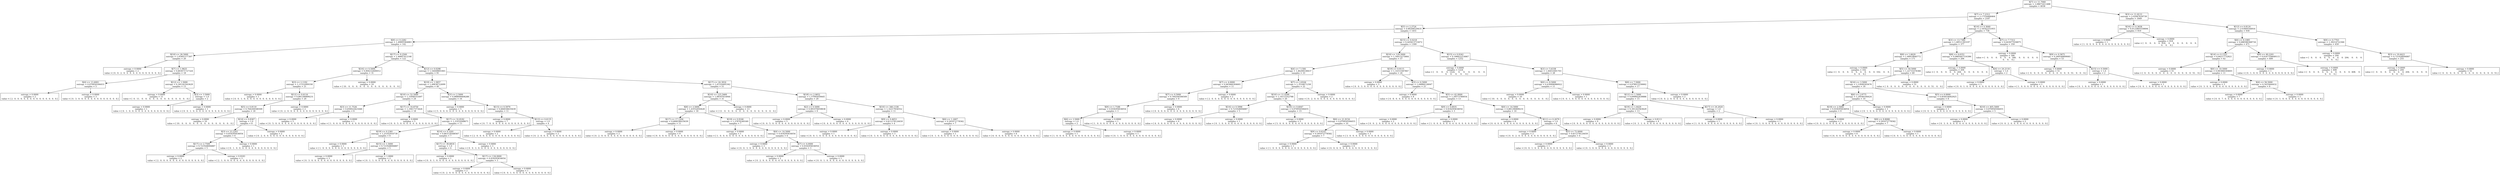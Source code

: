 digraph Tree {
0 [label="X[7] <= 11.7060\nentropy = 3.08671611488\nsamples = 4036", shape="box"] ;
1 [label="X[7] <= 7.2312\nentropy = 2.17554466464\nsamples = 2187", shape="box"] ;
0 -> 1 ;
2 [label="X[5] <= 2.2724\nentropy = 0.86208529435\nsamples = 1451", shape="box"] ;
1 -> 2 ;
3 [label="X[9] <= 0.2282\nentropy = 1.49005564883\nsamples = 142", shape="box"] ;
2 -> 3 ;
4 [label="X[10] <= 26.5000\nentropy = 1.05401577307\nsamples = 20", shape="box"] ;
3 -> 4 ;
5 [label="entropy = 0.0000\nsamples = 2\nvalue = [ 0.  0.  2.  0.  0.  0.  0.  0.  0.  0.  0.  0.  0.  0.  0.]", shape="box"] ;
4 -> 5 ;
6 [label="X[7] <= 1.9625\nentropy = 0.803071727324\nsamples = 18", shape="box"] ;
4 -> 6 ;
7 [label="X[4] <= 13.4001\nentropy = 0.970950594455\nsamples = 5", shape="box"] ;
6 -> 7 ;
8 [label="entropy = 0.0000\nsamples = 2\nvalue = [ 2.  0.  0.  0.  0.  0.  0.  0.  0.  0.  0.  0.  0.  0.  0.]", shape="box"] ;
7 -> 8 ;
9 [label="entropy = 0.0000\nsamples = 3\nvalue = [ 0.  3.  0.  0.  0.  0.  0.  0.  0.  0.  0.  0.  0.  0.  0.]", shape="box"] ;
7 -> 9 ;
10 [label="X[12] <= 1.5000\nentropy = 0.391243563629\nsamples = 13", shape="box"] ;
6 -> 10 ;
11 [label="entropy = 0.0000\nsamples = 11\nvalue = [  0.  11.   0.   0.   0.   0.   0.   0.   0.   0.   0.   0.   0.   0.   0.]", shape="box"] ;
10 -> 11 ;
12 [label="X[3] <= 3.5000\nentropy = 1.0\nsamples = 2", shape="box"] ;
10 -> 12 ;
13 [label="entropy = 0.0000\nsamples = 1\nvalue = [ 0.  1.  0.  0.  0.  0.  0.  0.  0.  0.  0.  0.  0.  0.  0.]", shape="box"] ;
12 -> 13 ;
14 [label="entropy = 0.0000\nsamples = 1\nvalue = [ 0.  0.  1.  0.  0.  0.  0.  0.  0.  0.  0.  0.  0.  0.  0.]", shape="box"] ;
12 -> 14 ;
15 [label="X[17] <= 9.2500\nentropy = 1.46607412146\nsamples = 122", shape="box"] ;
3 -> 15 ;
16 [label="X[16] <= 0.5000\nentropy = 0.904232600012\nsamples = 31", shape="box"] ;
15 -> 16 ;
17 [label="X[3] <= 2.1192\nentropy = 1.11552009358\nsamples = 21", shape="box"] ;
16 -> 17 ;
18 [label="entropy = 0.0000\nsamples = 1\nvalue = [ 0.  0.  1.  0.  0.  0.  0.  0.  0.  0.  0.  0.  0.  0.  0.]", shape="box"] ;
17 -> 18 ;
19 [label="X[12] <= 0.6116\nentropy = 0.881290899231\nsamples = 20", shape="box"] ;
17 -> 19 ;
20 [label="X[5] <= 0.9119\nentropy = 0.764204506509\nsamples = 18", shape="box"] ;
19 -> 20 ;
21 [label="entropy = 0.0000\nsamples = 10\nvalue = [ 10.   0.   0.   0.   0.   0.   0.   0.   0.   0.   0.   0.   0.   0.   0.]", shape="box"] ;
20 -> 21 ;
22 [label="X[14] <= 0.8367\nentropy = 1.0\nsamples = 8", shape="box"] ;
20 -> 22 ;
23 [label="X[3] <= 23.2243\nentropy = 0.918295834054\nsamples = 6", shape="box"] ;
22 -> 23 ;
24 [label="X[17] <= 2.7500\nentropy = 0.721928094887\nsamples = 5", shape="box"] ;
23 -> 24 ;
25 [label="entropy = 0.0000\nsamples = 2\nvalue = [ 2.  0.  0.  0.  0.  0.  0.  0.  0.  0.  0.  0.  0.  0.  0.]", shape="box"] ;
24 -> 25 ;
26 [label="entropy = 0.9183\nsamples = 3\nvalue = [ 2.  1.  0.  0.  0.  0.  0.  0.  0.  0.  0.  0.  0.  0.  0.]", shape="box"] ;
24 -> 26 ;
27 [label="entropy = 0.0000\nsamples = 1\nvalue = [ 0.  1.  0.  0.  0.  0.  0.  0.  0.  0.  0.  0.  0.  0.  0.]", shape="box"] ;
23 -> 27 ;
28 [label="entropy = 0.0000\nsamples = 2\nvalue = [ 0.  2.  0.  0.  0.  0.  0.  0.  0.  0.  0.  0.  0.  0.  0.]", shape="box"] ;
22 -> 28 ;
29 [label="entropy = 0.0000\nsamples = 2\nvalue = [ 0.  2.  0.  0.  0.  0.  0.  0.  0.  0.  0.  0.  0.  0.  0.]", shape="box"] ;
19 -> 29 ;
30 [label="entropy = 0.0000\nsamples = 10\nvalue = [ 10.   0.   0.   0.   0.   0.   0.   0.   0.   0.   0.   0.   0.   0.   0.]", shape="box"] ;
16 -> 30 ;
31 [label="X[12] <= 0.0298\nentropy = 1.54449891065\nsamples = 91", shape="box"] ;
15 -> 31 ;
32 [label="X[19] <= 1.5857\nentropy = 1.49638722699\nsamples = 40", shape="box"] ;
31 -> 32 ;
33 [label="X[10] <= 52.5000\nentropy = 1.33048351697\nsamples = 24", shape="box"] ;
32 -> 33 ;
34 [label="X[3] <= 11.7526\nentropy = 0.650022421648\nsamples = 6", shape="box"] ;
33 -> 34 ;
35 [label="entropy = 0.0000\nsamples = 5\nvalue = [ 0.  5.  0.  0.  0.  0.  0.  0.  0.  0.  0.  0.  0.  0.  0.]", shape="box"] ;
34 -> 35 ;
36 [label="entropy = 0.0000\nsamples = 1\nvalue = [ 1.  0.  0.  0.  0.  0.  0.  0.  0.  0.  0.  0.  0.  0.  0.]", shape="box"] ;
34 -> 36 ;
37 [label="X[17] <= 16.8750\nentropy = 1.19417373426\nsamples = 18", shape="box"] ;
33 -> 37 ;
38 [label="entropy = 0.0000\nsamples = 5\nvalue = [ 0.  0.  5.  0.  0.  0.  0.  0.  0.  0.  0.  0.  0.  0.  0.]", shape="box"] ;
37 -> 38 ;
39 [label="X[17] <= 32.8182\nentropy = 1.31432048671\nsamples = 13", shape="box"] ;
37 -> 39 ;
40 [label="X[19] <= 0.2381\nentropy = 1.25162916739\nsamples = 6", shape="box"] ;
39 -> 40 ;
41 [label="entropy = 0.0000\nsamples = 1\nvalue = [ 1.  0.  0.  0.  0.  0.  0.  0.  0.  0.  0.  0.  0.  0.  0.]", shape="box"] ;
40 -> 41 ;
42 [label="X[15] <= 1.5000\nentropy = 0.721928094887\nsamples = 5", shape="box"] ;
40 -> 42 ;
43 [label="entropy = 0.0000\nsamples = 3\nvalue = [ 0.  3.  0.  0.  0.  0.  0.  0.  0.  0.  0.  0.  0.  0.  0.]", shape="box"] ;
42 -> 43 ;
44 [label="entropy = 1.0000\nsamples = 2\nvalue = [ 0.  1.  1.  0.  0.  0.  0.  0.  0.  0.  0.  0.  0.  0.  0.]", shape="box"] ;
42 -> 44 ;
45 [label="X[14] <= 0.3201\nentropy = 0.863120568567\nsamples = 7", shape="box"] ;
39 -> 45 ;
46 [label="X[17] <= 38.6818\nentropy = 1.0\nsamples = 4", shape="box"] ;
45 -> 46 ;
47 [label="entropy = 0.0000\nsamples = 1\nvalue = [ 0.  0.  1.  0.  0.  0.  0.  0.  0.  0.  0.  0.  0.  0.  0.]", shape="box"] ;
46 -> 47 ;
48 [label="X[17] <= 134.0000\nentropy = 0.918295834054\nsamples = 3", shape="box"] ;
46 -> 48 ;
49 [label="entropy = 0.0000\nsamples = 2\nvalue = [ 0.  2.  0.  0.  0.  0.  0.  0.  0.  0.  0.  0.  0.  0.  0.]", shape="box"] ;
48 -> 49 ;
50 [label="entropy = 0.0000\nsamples = 1\nvalue = [ 0.  0.  1.  0.  0.  0.  0.  0.  0.  0.  0.  0.  0.  0.  0.]", shape="box"] ;
48 -> 50 ;
51 [label="entropy = 0.0000\nsamples = 3\nvalue = [ 0.  0.  3.  0.  0.  0.  0.  0.  0.  0.  0.  0.  0.  0.  0.]", shape="box"] ;
45 -> 51 ;
52 [label="X[3] <= 2.5000\nentropy = 0.988699408288\nsamples = 16", shape="box"] ;
32 -> 52 ;
53 [label="entropy = 0.0000\nsamples = 5\nvalue = [ 5.  0.  0.  0.  0.  0.  0.  0.  0.  0.  0.  0.  0.  0.  0.]", shape="box"] ;
52 -> 53 ;
54 [label="X[13] <= 0.5979\nentropy = 0.684038435639\nsamples = 11", shape="box"] ;
52 -> 54 ;
55 [label="entropy = 0.0000\nsamples = 7\nvalue = [ 0.  7.  0.  0.  0.  0.  0.  0.  0.  0.  0.  0.  0.  0.  0.]", shape="box"] ;
54 -> 55 ;
56 [label="X[13] <= 0.6135\nentropy = 1.0\nsamples = 4", shape="box"] ;
54 -> 56 ;
57 [label="entropy = 0.0000\nsamples = 2\nvalue = [ 2.  0.  0.  0.  0.  0.  0.  0.  0.  0.  0.  0.  0.  0.  0.]", shape="box"] ;
56 -> 57 ;
58 [label="entropy = 0.0000\nsamples = 2\nvalue = [ 0.  2.  0.  0.  0.  0.  0.  0.  0.  0.  0.  0.  0.  0.  0.]", shape="box"] ;
56 -> 58 ;
59 [label="X[17] <= 24.3916\nentropy = 1.41516495342\nsamples = 51", shape="box"] ;
31 -> 59 ;
60 [label="X[10] <= 125.5469\nentropy = 1.08187614944\nsamples = 31", shape="box"] ;
59 -> 60 ;
61 [label="X[8] <= 3.5000\nentropy = 1.43552050428\nsamples = 18", shape="box"] ;
60 -> 61 ;
62 [label="X[17] <= 17.1204\nentropy = 0.684038435639\nsamples = 11", shape="box"] ;
61 -> 62 ;
63 [label="entropy = 0.0000\nsamples = 2\nvalue = [ 0.  2.  0.  0.  0.  0.  0.  0.  0.  0.  0.  0.  0.  0.  0.]", shape="box"] ;
62 -> 63 ;
64 [label="entropy = 0.0000\nsamples = 9\nvalue = [ 9.  0.  0.  0.  0.  0.  0.  0.  0.  0.  0.  0.  0.  0.  0.]", shape="box"] ;
62 -> 64 ;
65 [label="X[19] <= 0.9166\nentropy = 1.37878349349\nsamples = 7", shape="box"] ;
61 -> 65 ;
66 [label="entropy = 0.0000\nsamples = 1\nvalue = [ 1.  0.  0.  0.  0.  0.  0.  0.  0.  0.  0.  0.  0.  0.  0.]", shape="box"] ;
65 -> 66 ;
67 [label="X[4] <= 14.5000\nentropy = 0.918295834054\nsamples = 6", shape="box"] ;
65 -> 67 ;
68 [label="entropy = 0.0000\nsamples = 3\nvalue = [ 0.  0.  3.  0.  0.  0.  0.  0.  0.  0.  0.  0.  0.  0.  0.]", shape="box"] ;
67 -> 68 ;
69 [label="X[7] <= 4.0000\nentropy = 0.918295834054\nsamples = 3", shape="box"] ;
67 -> 69 ;
70 [label="entropy = 0.0000\nsamples = 2\nvalue = [ 0.  2.  0.  0.  0.  0.  0.  0.  0.  0.  0.  0.  0.  0.  0.]", shape="box"] ;
69 -> 70 ;
71 [label="entropy = 0.0000\nsamples = 1\nvalue = [ 0.  0.  1.  0.  0.  0.  0.  0.  0.  0.  0.  0.  0.  0.  0.]", shape="box"] ;
69 -> 71 ;
72 [label="entropy = 0.0000\nsamples = 13\nvalue = [ 13.   0.   0.   0.   0.   0.   0.   0.   0.   0.   0.   0.   0.   0.   0.]", shape="box"] ;
60 -> 72 ;
73 [label="X[18] <= 2.0652\nentropy = 1.57095059445\nsamples = 20", shape="box"] ;
59 -> 73 ;
74 [label="X[2] <= 0.5000\nentropy = 0.991076059838\nsamples = 9", shape="box"] ;
73 -> 74 ;
75 [label="entropy = 0.0000\nsamples = 5\nvalue = [ 0.  0.  5.  0.  0.  0.  0.  0.  0.  0.  0.  0.  0.  0.  0.]", shape="box"] ;
74 -> 75 ;
76 [label="entropy = 0.0000\nsamples = 4\nvalue = [ 0.  4.  0.  0.  0.  0.  0.  0.  0.  0.  0.  0.  0.  0.  0.]", shape="box"] ;
74 -> 76 ;
77 [label="X[10] <= 346.1338\nentropy = 1.32217934552\nsamples = 11", shape="box"] ;
73 -> 77 ;
78 [label="X[9] <= 0.4653\nentropy = 0.811278124459\nsamples = 4", shape="box"] ;
77 -> 78 ;
79 [label="entropy = 0.0000\nsamples = 1\nvalue = [ 0.  0.  1.  0.  0.  0.  0.  0.  0.  0.  0.  0.  0.  0.  0.]", shape="box"] ;
78 -> 79 ;
80 [label="entropy = 0.0000\nsamples = 3\nvalue = [ 0.  3.  0.  0.  0.  0.  0.  0.  0.  0.  0.  0.  0.  0.  0.]", shape="box"] ;
78 -> 80 ;
81 [label="X[6] <= 1.2407\nentropy = 0.591672778582\nsamples = 7", shape="box"] ;
77 -> 81 ;
82 [label="entropy = 0.0000\nsamples = 1\nvalue = [ 0.  1.  0.  0.  0.  0.  0.  0.  0.  0.  0.  0.  0.  0.  0.]", shape="box"] ;
81 -> 82 ;
83 [label="entropy = 0.0000\nsamples = 6\nvalue = [ 6.  0.  0.  0.  0.  0.  0.  0.  0.  0.  0.  0.  0.  0.  0.]", shape="box"] ;
81 -> 83 ;
84 [label="X[15] <= 0.0218\nentropy = 0.445613733472\nsamples = 1309", shape="box"] ;
2 -> 84 ;
85 [label="X[10] <= 129.5000\nentropy = 1.54415275664\nsamples = 57", shape="box"] ;
84 -> 85 ;
86 [label="X[4] <= 7.1581\nentropy = 1.46209338437\nsamples = 33", shape="box"] ;
85 -> 86 ;
87 [label="X[7] <= 4.0000\nentropy = 0.945660304601\nsamples = 11", shape="box"] ;
86 -> 87 ;
88 [label="X[7] <= 0.5000\nentropy = 0.764204506509\nsamples = 9", shape="box"] ;
87 -> 88 ;
89 [label="X[9] <= 1.7188\nentropy = 0.918295834054\nsamples = 3", shape="box"] ;
88 -> 89 ;
90 [label="X[6] <= 3.5000\nentropy = 1.0\nsamples = 2", shape="box"] ;
89 -> 90 ;
91 [label="entropy = 0.0000\nsamples = 1\nvalue = [ 1.  0.  0.  0.  0.  0.  0.  0.  0.  0.  0.  0.  0.  0.  0.]", shape="box"] ;
90 -> 91 ;
92 [label="entropy = 0.0000\nsamples = 1\nvalue = [ 0.  1.  0.  0.  0.  0.  0.  0.  0.  0.  0.  0.  0.  0.  0.]", shape="box"] ;
90 -> 92 ;
93 [label="entropy = 0.0000\nsamples = 1\nvalue = [ 1.  0.  0.  0.  0.  0.  0.  0.  0.  0.  0.  0.  0.  0.  0.]", shape="box"] ;
89 -> 93 ;
94 [label="entropy = 0.0000\nsamples = 6\nvalue = [ 0.  6.  0.  0.  0.  0.  0.  0.  0.  0.  0.  0.  0.  0.  0.]", shape="box"] ;
88 -> 94 ;
95 [label="entropy = 0.0000\nsamples = 2\nvalue = [ 2.  0.  0.  0.  0.  0.  0.  0.  0.  0.  0.  0.  0.  0.  0.]", shape="box"] ;
87 -> 95 ;
96 [label="X[7] <= 2.8164\nentropy = 1.3516871258\nsamples = 22", shape="box"] ;
86 -> 96 ;
97 [label="X[10] <= 11.0290\nentropy = 1.14115352788\nsamples = 20", shape="box"] ;
96 -> 97 ;
98 [label="X[14] <= 0.5996\nentropy = 0.721928094887\nsamples = 5", shape="box"] ;
97 -> 98 ;
99 [label="entropy = 0.0000\nsamples = 4\nvalue = [ 4.  0.  0.  0.  0.  0.  0.  0.  0.  0.  0.  0.  0.  0.  0.]", shape="box"] ;
98 -> 99 ;
100 [label="entropy = 0.0000\nsamples = 1\nvalue = [ 0.  1.  0.  0.  0.  0.  0.  0.  0.  0.  0.  0.  0.  0.  0.]", shape="box"] ;
98 -> 100 ;
101 [label="X[19] <= 0.6047\nentropy = 0.970950594455\nsamples = 15", shape="box"] ;
97 -> 101 ;
102 [label="entropy = 0.0000\nsamples = 5\nvalue = [ 5.  0.  0.  0.  0.  0.  0.  0.  0.  0.  0.  0.  0.  0.  0.]", shape="box"] ;
101 -> 102 ;
103 [label="X[6] <= 21.9154\nentropy = 0.970950594455\nsamples = 10", shape="box"] ;
101 -> 103 ;
104 [label="X[9] <= 0.6143\nentropy = 0.591672778582\nsamples = 7", shape="box"] ;
103 -> 104 ;
105 [label="entropy = 0.0000\nsamples = 1\nvalue = [ 1.  0.  0.  0.  0.  0.  0.  0.  0.  0.  0.  0.  0.  0.  0.]", shape="box"] ;
104 -> 105 ;
106 [label="entropy = 0.0000\nsamples = 6\nvalue = [ 0.  0.  6.  0.  0.  0.  0.  0.  0.  0.  0.  0.  0.  0.  0.]", shape="box"] ;
104 -> 106 ;
107 [label="entropy = 0.0000\nsamples = 3\nvalue = [ 3.  0.  0.  0.  0.  0.  0.  0.  0.  0.  0.  0.  0.  0.  0.]", shape="box"] ;
103 -> 107 ;
108 [label="entropy = 0.0000\nsamples = 2\nvalue = [ 0.  2.  0.  0.  0.  0.  0.  0.  0.  0.  0.  0.  0.  0.  0.]", shape="box"] ;
96 -> 108 ;
109 [label="X[19] <= 0.9115\nentropy = 1.14315587847\nsamples = 24", shape="box"] ;
85 -> 109 ;
110 [label="entropy = 0.0000\nsamples = 3\nvalue = [ 0.  0.  3.  0.  0.  0.  0.  0.  0.  0.  0.  0.  0.  0.  0.]", shape="box"] ;
109 -> 110 ;
111 [label="X[3] <= 6.5000\nentropy = 1.04884126047\nsamples = 21", shape="box"] ;
109 -> 111 ;
112 [label="entropy = 0.0000\nsamples = 8\nvalue = [ 0.  8.  0.  0.  0.  0.  0.  0.  0.  0.  0.  0.  0.  0.  0.]", shape="box"] ;
111 -> 112 ;
113 [label="X[5] <= 42.0000\nentropy = 1.29573780054\nsamples = 13", shape="box"] ;
111 -> 113 ;
114 [label="X[9] <= 0.6935\nentropy = 0.918295834054\nsamples = 3", shape="box"] ;
113 -> 114 ;
115 [label="entropy = 0.0000\nsamples = 2\nvalue = [ 0.  0.  2.  0.  0.  0.  0.  0.  0.  0.  0.  0.  0.  0.  0.]", shape="box"] ;
114 -> 115 ;
116 [label="entropy = 0.0000\nsamples = 1\nvalue = [ 1.  0.  0.  0.  0.  0.  0.  0.  0.  0.  0.  0.  0.  0.  0.]", shape="box"] ;
114 -> 116 ;
117 [label="X[0] <= 14.5000\nentropy = 0.881290899231\nsamples = 10", shape="box"] ;
113 -> 117 ;
118 [label="entropy = 0.0000\nsamples = 4\nvalue = [ 0.  4.  0.  0.  0.  0.  0.  0.  0.  0.  0.  0.  0.  0.  0.]", shape="box"] ;
117 -> 118 ;
119 [label="X[11] <= 0.2679\nentropy = 1.0\nsamples = 6", shape="box"] ;
117 -> 119 ;
120 [label="entropy = 0.0000\nsamples = 2\nvalue = [ 0.  0.  2.  0.  0.  0.  0.  0.  0.  0.  0.  0.  0.  0.  0.]", shape="box"] ;
119 -> 120 ;
121 [label="X[5] <= 72.0000\nentropy = 0.811278124459\nsamples = 4", shape="box"] ;
119 -> 121 ;
122 [label="entropy = 0.0000\nsamples = 1\nvalue = [ 0.  0.  1.  0.  0.  0.  0.  0.  0.  0.  0.  0.  0.  0.  0.]", shape="box"] ;
121 -> 122 ;
123 [label="entropy = 0.0000\nsamples = 3\nvalue = [ 0.  3.  0.  0.  0.  0.  0.  0.  0.  0.  0.  0.  0.  0.  0.]", shape="box"] ;
121 -> 123 ;
124 [label="X[15] <= 0.9342\nentropy = 0.186822214667\nsamples = 1252", shape="box"] ;
84 -> 124 ;
125 [label="entropy = 0.0000\nsamples = 1224\nvalue = [    0.     0.     0.  1224.     0.     0.     0.     0.     0.     0.
     0.     0.     0.     0.     0.]", shape="box"] ;
124 -> 125 ;
126 [label="X[3] <= 5.6338\nentropy = 1.44451691703\nsamples = 28", shape="box"] ;
124 -> 126 ;
127 [label="X[0] <= 8.5000\nentropy = 0.439496986922\nsamples = 11", shape="box"] ;
126 -> 127 ;
128 [label="entropy = 0.0000\nsamples = 10\nvalue = [ 10.   0.   0.   0.   0.   0.   0.   0.   0.   0.   0.   0.   0.   0.   0.]", shape="box"] ;
127 -> 128 ;
129 [label="entropy = 0.0000\nsamples = 1\nvalue = [ 0.  0.  1.  0.  0.  0.  0.  0.  0.  0.  0.  0.  0.  0.  0.]", shape="box"] ;
127 -> 129 ;
130 [label="X[8] <= 7.5000\nentropy = 0.978015556662\nsamples = 17", shape="box"] ;
126 -> 130 ;
131 [label="X[12] <= 1.5000\nentropy = 0.699842839886\nsamples = 15", shape="box"] ;
130 -> 131 ;
132 [label="X[19] <= 1.6429\nentropy = 0.391243563629\nsamples = 13", shape="box"] ;
131 -> 132 ;
133 [label="entropy = 0.0000\nsamples = 9\nvalue = [ 0.  9.  0.  0.  0.  0.  0.  0.  0.  0.  0.  0.  0.  0.  0.]", shape="box"] ;
132 -> 133 ;
134 [label="entropy = 0.8113\nsamples = 4\nvalue = [ 0.  3.  1.  0.  0.  0.  0.  0.  0.  0.  0.  0.  0.  0.  0.]", shape="box"] ;
132 -> 134 ;
135 [label="X[17] <= 24.2020\nentropy = 1.0\nsamples = 2", shape="box"] ;
131 -> 135 ;
136 [label="entropy = 0.0000\nsamples = 1\nvalue = [ 1.  0.  0.  0.  0.  0.  0.  0.  0.  0.  0.  0.  0.  0.  0.]", shape="box"] ;
135 -> 136 ;
137 [label="entropy = 0.0000\nsamples = 1\nvalue = [ 0.  1.  0.  0.  0.  0.  0.  0.  0.  0.  0.  0.  0.  0.  0.]", shape="box"] ;
135 -> 137 ;
138 [label="entropy = 0.0000\nsamples = 2\nvalue = [ 0.  0.  2.  0.  0.  0.  0.  0.  0.  0.  0.  0.  0.  0.  0.]", shape="box"] ;
130 -> 138 ;
139 [label="X[14] <= 0.3640\nentropy = 2.16542251955\nsamples = 736", shape="box"] ;
1 -> 139 ;
140 [label="X[3] <= 13.7389\nentropy = 1.68511393197\nsamples = 377", shape="box"] ;
139 -> 140 ;
141 [label="X[8] <= 1.6629\nentropy = 1.46819840772\nsamples = 171", shape="box"] ;
140 -> 141 ;
142 [label="entropy = 0.0000\nsamples = 102\nvalue = [   0.    0.    0.    0.    0.    0.    0.    0.    0.  102.    0.    0.
    0.    0.    0.]", shape="box"] ;
141 -> 142 ;
143 [label="X[5] <= 50.5000\nentropy = 1.22731478366\nsamples = 69", shape="box"] ;
141 -> 143 ;
144 [label="X[16] <= 3.5000\nentropy = 1.53049305676\nsamples = 18", shape="box"] ;
143 -> 144 ;
145 [label="X[6] <= 2.9775\nentropy = 1.29546184424\nsamples = 10", shape="box"] ;
144 -> 145 ;
146 [label="X[18] <= 2.5000\nentropy = 0.918295834054\nsamples = 9", shape="box"] ;
145 -> 146 ;
147 [label="entropy = 0.0000\nsamples = 2\nvalue = [ 0.  0.  2.  0.  0.  0.  0.  0.  0.  0.  0.  0.  0.  0.  0.]", shape="box"] ;
146 -> 147 ;
148 [label="X[8] <= 8.8088\nentropy = 0.591672778582\nsamples = 7", shape="box"] ;
146 -> 148 ;
149 [label="entropy = 0.0000\nsamples = 6\nvalue = [ 6.  0.  0.  0.  0.  0.  0.  0.  0.  0.  0.  0.  0.  0.  0.]", shape="box"] ;
148 -> 149 ;
150 [label="entropy = 0.0000\nsamples = 1\nvalue = [ 0.  0.  1.  0.  0.  0.  0.  0.  0.  0.  0.  0.  0.  0.  0.]", shape="box"] ;
148 -> 150 ;
151 [label="entropy = 0.0000\nsamples = 1\nvalue = [ 0.  1.  0.  0.  0.  0.  0.  0.  0.  0.  0.  0.  0.  0.  0.]", shape="box"] ;
145 -> 151 ;
152 [label="X[5] <= 6.0000\nentropy = 0.954434002925\nsamples = 8", shape="box"] ;
144 -> 152 ;
153 [label="entropy = 0.0000\nsamples = 3\nvalue = [ 0.  0.  3.  0.  0.  0.  0.  0.  0.  0.  0.  0.  0.  0.  0.]", shape="box"] ;
152 -> 153 ;
154 [label="X[10] <= 405.5000\nentropy = 0.970950594455\nsamples = 5", shape="box"] ;
152 -> 154 ;
155 [label="entropy = 0.0000\nsamples = 3\nvalue = [ 0.  3.  0.  0.  0.  0.  0.  0.  0.  0.  0.  0.  0.  0.  0.]", shape="box"] ;
154 -> 155 ;
156 [label="entropy = 0.0000\nsamples = 2\nvalue = [ 0.  0.  2.  0.  0.  0.  0.  0.  0.  0.  0.  0.  0.  0.  0.]", shape="box"] ;
154 -> 156 ;
157 [label="entropy = 0.0000\nsamples = 51\nvalue = [  0.   0.   0.   0.   0.   0.   0.   0.   0.   0.   0.   0.  51.   0.   0.]", shape="box"] ;
143 -> 157 ;
158 [label="X[8] <= 6.6351\nentropy = 0.0885647516386\nsamples = 206", shape="box"] ;
140 -> 158 ;
159 [label="entropy = 0.0000\nsamples = 204\nvalue = [   0.    0.    0.    0.    0.  204.    0.    0.    0.    0.    0.    0.
    0.    0.    0.]", shape="box"] ;
158 -> 159 ;
160 [label="X[4] <= 24.2118\nentropy = 1.0\nsamples = 2", shape="box"] ;
158 -> 160 ;
161 [label="entropy = 0.0000\nsamples = 1\nvalue = [ 0.  0.  1.  0.  0.  0.  0.  0.  0.  0.  0.  0.  0.  0.  0.]", shape="box"] ;
160 -> 161 ;
162 [label="entropy = 0.0000\nsamples = 1\nvalue = [ 1.  0.  0.  0.  0.  0.  0.  0.  0.  0.  0.  0.  0.  0.  0.]", shape="box"] ;
160 -> 162 ;
163 [label="X[7] <= 7.7312\nentropy = 0.643677436875\nsamples = 359", shape="box"] ;
139 -> 163 ;
164 [label="entropy = 0.0000\nsamples = 306\nvalue = [   0.    0.    0.    0.    0.    0.  306.    0.    0.    0.    0.    0.
    0.    0.    0.]", shape="box"] ;
163 -> 164 ;
165 [label="X[9] <= 0.5875\nentropy = 0.269548899081\nsamples = 53", shape="box"] ;
163 -> 165 ;
166 [label="entropy = 0.0000\nsamples = 51\nvalue = [  0.   0.   0.   0.   0.   0.   0.   0.   0.   0.   0.  51.   0.   0.   0.]", shape="box"] ;
165 -> 166 ;
167 [label="X[15] <= 0.5000\nentropy = 1.0\nsamples = 2", shape="box"] ;
165 -> 167 ;
168 [label="entropy = 0.0000\nsamples = 1\nvalue = [ 0.  1.  0.  0.  0.  0.  0.  0.  0.  0.  0.  0.  0.  0.  0.]", shape="box"] ;
167 -> 168 ;
169 [label="entropy = 0.0000\nsamples = 1\nvalue = [ 0.  0.  1.  0.  0.  0.  0.  0.  0.  0.  0.  0.  0.  0.  0.]", shape="box"] ;
167 -> 169 ;
170 [label="X[3] <= 11.8133\nentropy = 2.02947639739\nsamples = 1849", shape="box"] ;
0 -> 170 ;
171 [label="X[16] <= 0.3658\nentropy = 0.0122805559094\nsamples = 919", shape="box"] ;
170 -> 171 ;
172 [label="entropy = 0.0000\nsamples = 1\nvalue = [ 1.  0.  0.  0.  0.  0.  0.  0.  0.  0.  0.  0.  0.  0.  0.]", shape="box"] ;
171 -> 172 ;
173 [label="entropy = 0.0000\nsamples = 918\nvalue = [   0.    0.    0.    0.  918.    0.    0.    0.    0.    0.    0.    0.
    0.    0.    0.]", shape="box"] ;
171 -> 173 ;
174 [label="X[12] <= 6.8124\nentropy = 2.03469164916\nsamples = 930", shape="box"] ;
170 -> 174 ;
175 [label="X[6] <= 8.1085\nentropy = 0.686580368734\nsamples = 471", shape="box"] ;
174 -> 175 ;
176 [label="X[14] <= 0.1525\nentropy = 0.84217732821\nsamples = 62", shape="box"] ;
175 -> 176 ;
177 [label="entropy = 0.0000\nsamples = 51\nvalue = [  0.   0.   0.   0.   0.   0.   0.   0.   0.   0.   0.   0.   0.  51.   0.]", shape="box"] ;
176 -> 177 ;
178 [label="X[0] <= 10.5000\nentropy = 0.945660304601\nsamples = 11", shape="box"] ;
176 -> 178 ;
179 [label="entropy = 0.0000\nsamples = 3\nvalue = [ 0.  3.  0.  0.  0.  0.  0.  0.  0.  0.  0.  0.  0.  0.  0.]", shape="box"] ;
178 -> 179 ;
180 [label="X[4] <= 56.5000\nentropy = 0.5435644432\nsamples = 8", shape="box"] ;
178 -> 180 ;
181 [label="entropy = 0.0000\nsamples = 7\nvalue = [ 0.  0.  7.  0.  0.  0.  0.  0.  0.  0.  0.  0.  0.  0.  0.]", shape="box"] ;
180 -> 181 ;
182 [label="entropy = 0.0000\nsamples = 1\nvalue = [ 0.  1.  0.  0.  0.  0.  0.  0.  0.  0.  0.  0.  0.  0.  0.]", shape="box"] ;
180 -> 182 ;
183 [label="X[4] <= 49.2201\nentropy = 0.0247356649115\nsamples = 409", shape="box"] ;
175 -> 183 ;
184 [label="entropy = 0.0000\nsamples = 1\nvalue = [ 0.  1.  0.  0.  0.  0.  0.  0.  0.  0.  0.  0.  0.  0.  0.]", shape="box"] ;
183 -> 184 ;
185 [label="entropy = 0.0000\nsamples = 408\nvalue = [   0.    0.    0.    0.    0.    0.    0.    0.    0.    0.  408.    0.
    0.    0.    0.]", shape="box"] ;
183 -> 185 ;
186 [label="X[9] <= 0.7703\nentropy = 1.39214722366\nsamples = 459", shape="box"] ;
174 -> 186 ;
187 [label="entropy = 0.0000\nsamples = 204\nvalue = [   0.    0.    0.    0.    0.    0.    0.    0.  204.    0.    0.    0.
    0.    0.    0.]", shape="box"] ;
186 -> 187 ;
188 [label="X[3] <= 19.4423\nentropy = 0.721928094887\nsamples = 255", shape="box"] ;
186 -> 188 ;
189 [label="entropy = 0.0000\nsamples = 204\nvalue = [   0.    0.    0.    0.    0.    0.    0.  204.    0.    0.    0.    0.
    0.    0.    0.]", shape="box"] ;
188 -> 189 ;
190 [label="entropy = 0.0000\nsamples = 51\nvalue = [  0.   0.   0.   0.   0.   0.   0.   0.   0.   0.   0.   0.   0.   0.  51.]", shape="box"] ;
188 -> 190 ;
}